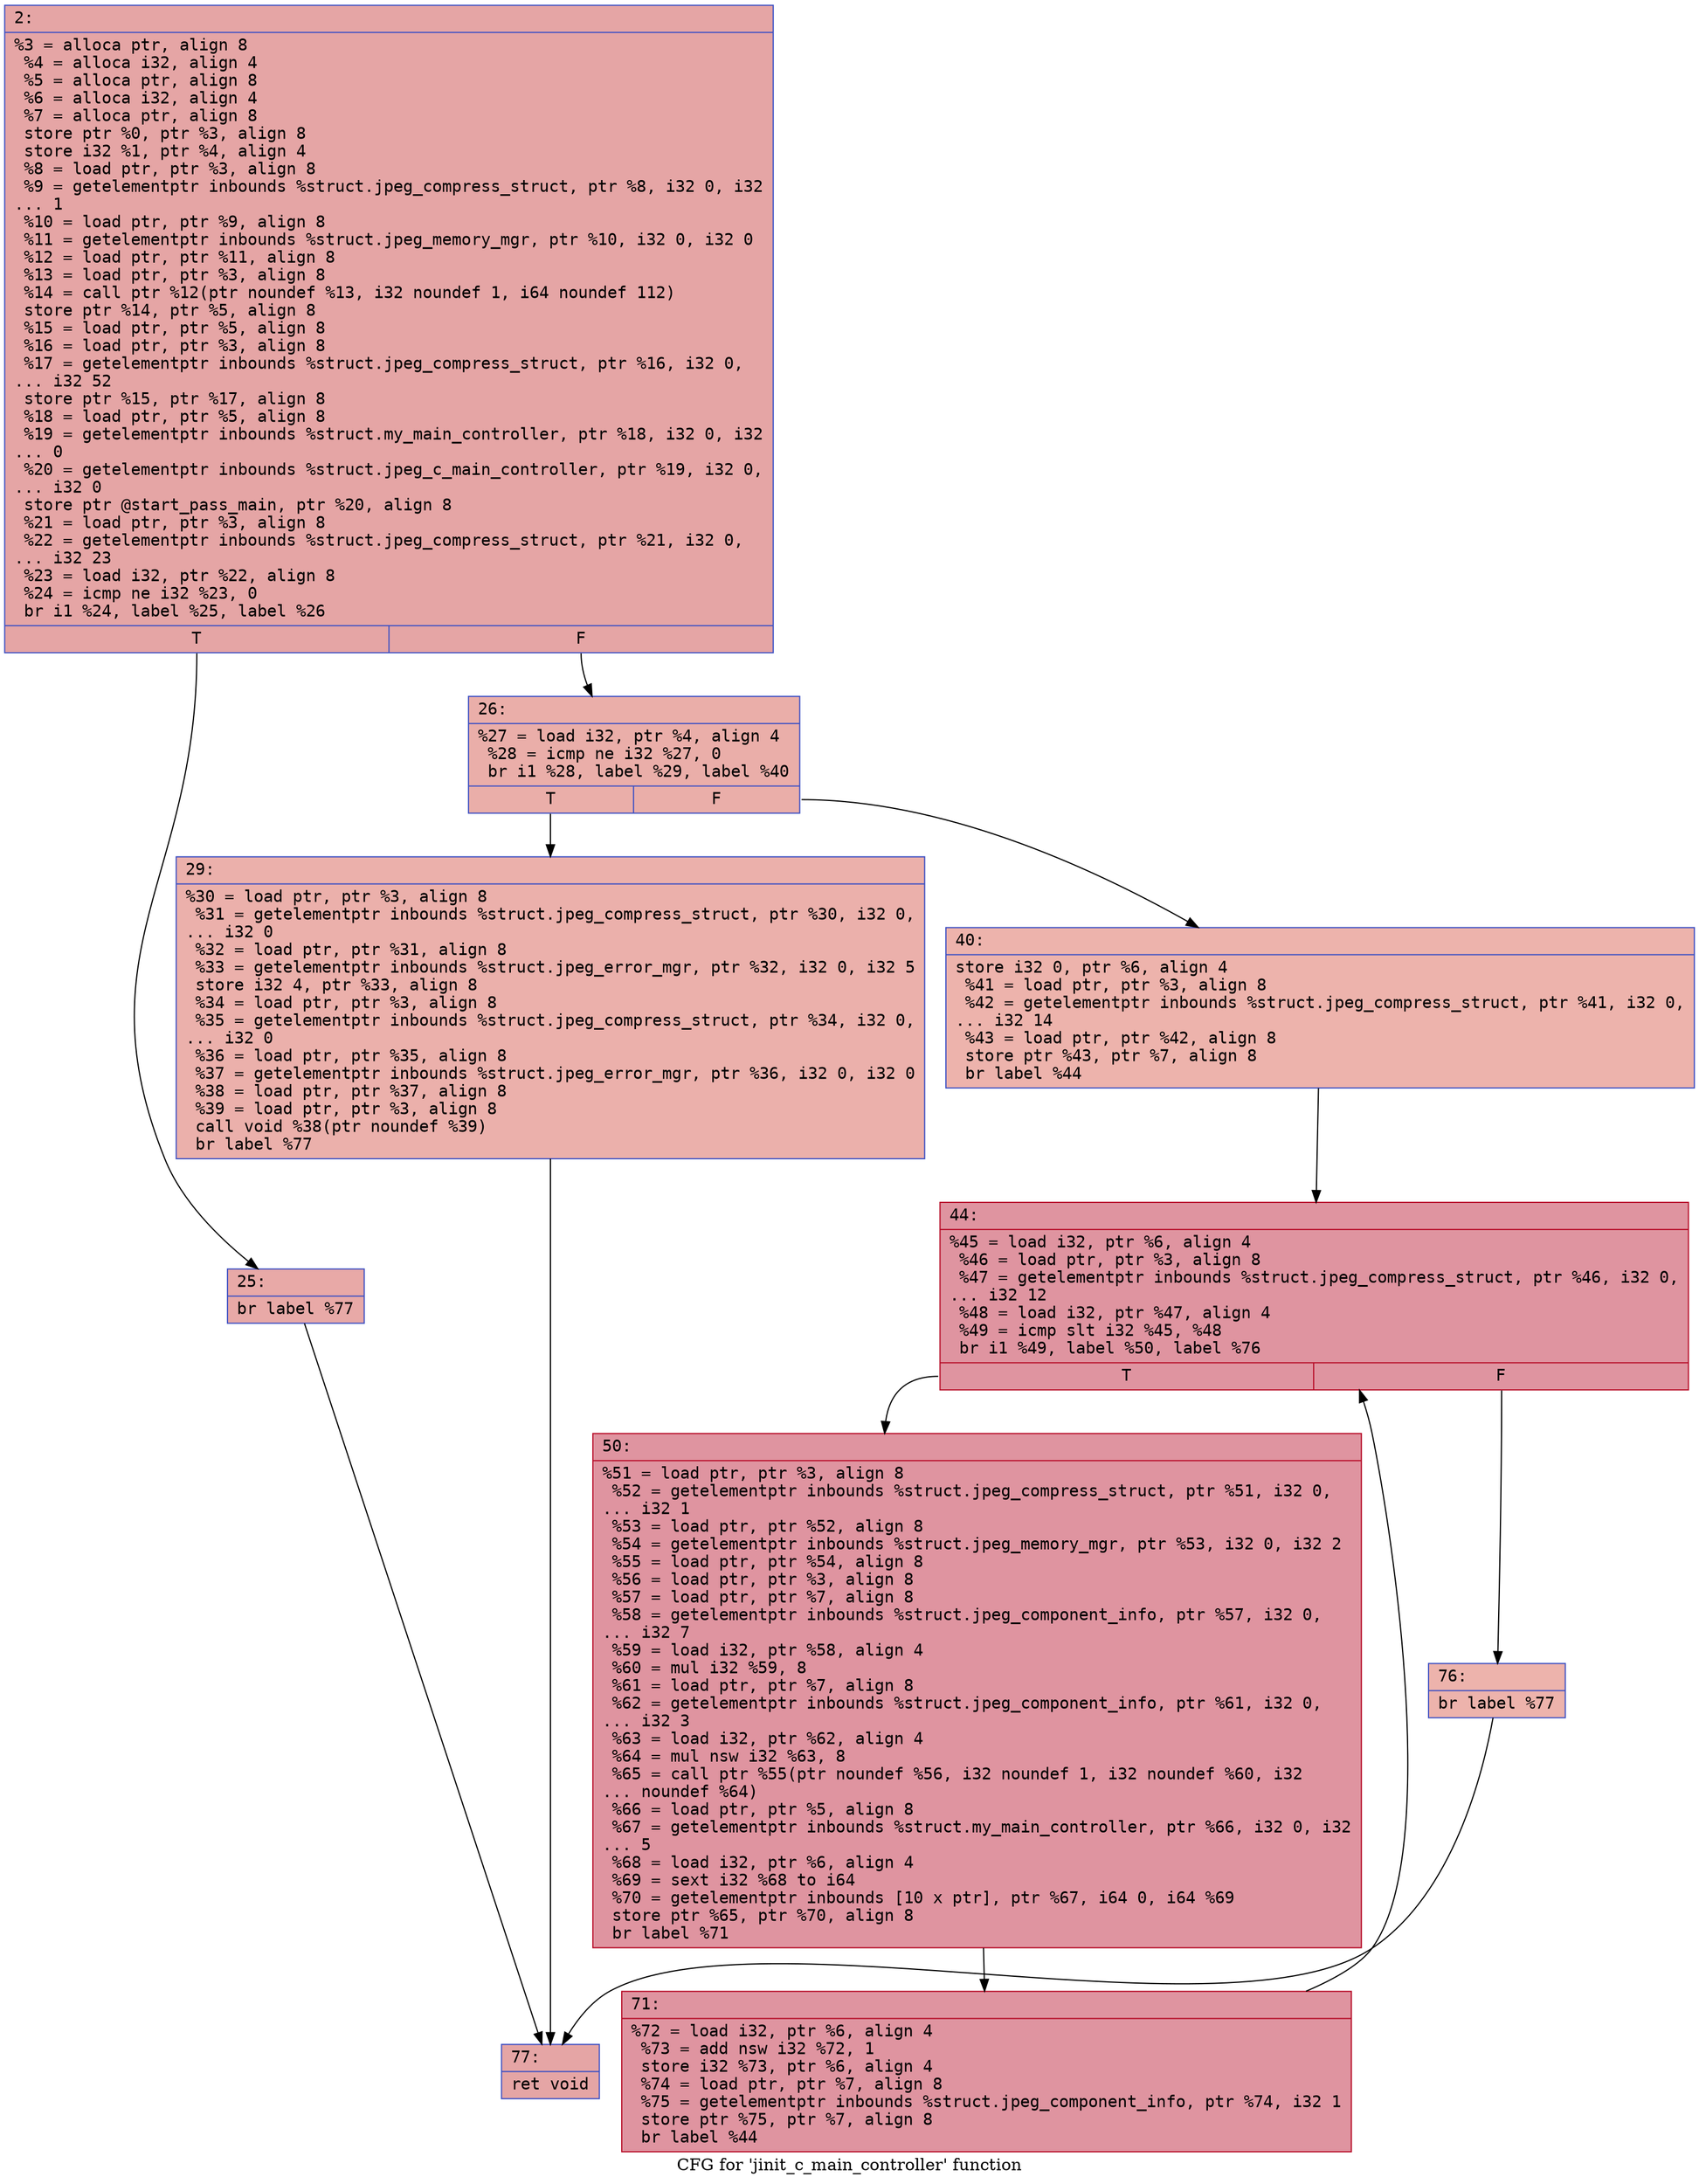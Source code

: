 digraph "CFG for 'jinit_c_main_controller' function" {
	label="CFG for 'jinit_c_main_controller' function";

	Node0x600000149f90 [shape=record,color="#3d50c3ff", style=filled, fillcolor="#c5333470" fontname="Courier",label="{2:\l|  %3 = alloca ptr, align 8\l  %4 = alloca i32, align 4\l  %5 = alloca ptr, align 8\l  %6 = alloca i32, align 4\l  %7 = alloca ptr, align 8\l  store ptr %0, ptr %3, align 8\l  store i32 %1, ptr %4, align 4\l  %8 = load ptr, ptr %3, align 8\l  %9 = getelementptr inbounds %struct.jpeg_compress_struct, ptr %8, i32 0, i32\l... 1\l  %10 = load ptr, ptr %9, align 8\l  %11 = getelementptr inbounds %struct.jpeg_memory_mgr, ptr %10, i32 0, i32 0\l  %12 = load ptr, ptr %11, align 8\l  %13 = load ptr, ptr %3, align 8\l  %14 = call ptr %12(ptr noundef %13, i32 noundef 1, i64 noundef 112)\l  store ptr %14, ptr %5, align 8\l  %15 = load ptr, ptr %5, align 8\l  %16 = load ptr, ptr %3, align 8\l  %17 = getelementptr inbounds %struct.jpeg_compress_struct, ptr %16, i32 0,\l... i32 52\l  store ptr %15, ptr %17, align 8\l  %18 = load ptr, ptr %5, align 8\l  %19 = getelementptr inbounds %struct.my_main_controller, ptr %18, i32 0, i32\l... 0\l  %20 = getelementptr inbounds %struct.jpeg_c_main_controller, ptr %19, i32 0,\l... i32 0\l  store ptr @start_pass_main, ptr %20, align 8\l  %21 = load ptr, ptr %3, align 8\l  %22 = getelementptr inbounds %struct.jpeg_compress_struct, ptr %21, i32 0,\l... i32 23\l  %23 = load i32, ptr %22, align 8\l  %24 = icmp ne i32 %23, 0\l  br i1 %24, label %25, label %26\l|{<s0>T|<s1>F}}"];
	Node0x600000149f90:s0 -> Node0x600000149fe0[tooltip="2 -> 25\nProbability 62.50%" ];
	Node0x600000149f90:s1 -> Node0x60000014a030[tooltip="2 -> 26\nProbability 37.50%" ];
	Node0x600000149fe0 [shape=record,color="#3d50c3ff", style=filled, fillcolor="#ca3b3770" fontname="Courier",label="{25:\l|  br label %77\l}"];
	Node0x600000149fe0 -> Node0x60000014a260[tooltip="25 -> 77\nProbability 100.00%" ];
	Node0x60000014a030 [shape=record,color="#3d50c3ff", style=filled, fillcolor="#d0473d70" fontname="Courier",label="{26:\l|  %27 = load i32, ptr %4, align 4\l  %28 = icmp ne i32 %27, 0\l  br i1 %28, label %29, label %40\l|{<s0>T|<s1>F}}"];
	Node0x60000014a030:s0 -> Node0x60000014a080[tooltip="26 -> 29\nProbability 62.50%" ];
	Node0x60000014a030:s1 -> Node0x60000014a0d0[tooltip="26 -> 40\nProbability 37.50%" ];
	Node0x60000014a080 [shape=record,color="#3d50c3ff", style=filled, fillcolor="#d24b4070" fontname="Courier",label="{29:\l|  %30 = load ptr, ptr %3, align 8\l  %31 = getelementptr inbounds %struct.jpeg_compress_struct, ptr %30, i32 0,\l... i32 0\l  %32 = load ptr, ptr %31, align 8\l  %33 = getelementptr inbounds %struct.jpeg_error_mgr, ptr %32, i32 0, i32 5\l  store i32 4, ptr %33, align 8\l  %34 = load ptr, ptr %3, align 8\l  %35 = getelementptr inbounds %struct.jpeg_compress_struct, ptr %34, i32 0,\l... i32 0\l  %36 = load ptr, ptr %35, align 8\l  %37 = getelementptr inbounds %struct.jpeg_error_mgr, ptr %36, i32 0, i32 0\l  %38 = load ptr, ptr %37, align 8\l  %39 = load ptr, ptr %3, align 8\l  call void %38(ptr noundef %39)\l  br label %77\l}"];
	Node0x60000014a080 -> Node0x60000014a260[tooltip="29 -> 77\nProbability 100.00%" ];
	Node0x60000014a0d0 [shape=record,color="#3d50c3ff", style=filled, fillcolor="#d6524470" fontname="Courier",label="{40:\l|  store i32 0, ptr %6, align 4\l  %41 = load ptr, ptr %3, align 8\l  %42 = getelementptr inbounds %struct.jpeg_compress_struct, ptr %41, i32 0,\l... i32 14\l  %43 = load ptr, ptr %42, align 8\l  store ptr %43, ptr %7, align 8\l  br label %44\l}"];
	Node0x60000014a0d0 -> Node0x60000014a120[tooltip="40 -> 44\nProbability 100.00%" ];
	Node0x60000014a120 [shape=record,color="#b70d28ff", style=filled, fillcolor="#b70d2870" fontname="Courier",label="{44:\l|  %45 = load i32, ptr %6, align 4\l  %46 = load ptr, ptr %3, align 8\l  %47 = getelementptr inbounds %struct.jpeg_compress_struct, ptr %46, i32 0,\l... i32 12\l  %48 = load i32, ptr %47, align 4\l  %49 = icmp slt i32 %45, %48\l  br i1 %49, label %50, label %76\l|{<s0>T|<s1>F}}"];
	Node0x60000014a120:s0 -> Node0x60000014a170[tooltip="44 -> 50\nProbability 96.88%" ];
	Node0x60000014a120:s1 -> Node0x60000014a210[tooltip="44 -> 76\nProbability 3.12%" ];
	Node0x60000014a170 [shape=record,color="#b70d28ff", style=filled, fillcolor="#b70d2870" fontname="Courier",label="{50:\l|  %51 = load ptr, ptr %3, align 8\l  %52 = getelementptr inbounds %struct.jpeg_compress_struct, ptr %51, i32 0,\l... i32 1\l  %53 = load ptr, ptr %52, align 8\l  %54 = getelementptr inbounds %struct.jpeg_memory_mgr, ptr %53, i32 0, i32 2\l  %55 = load ptr, ptr %54, align 8\l  %56 = load ptr, ptr %3, align 8\l  %57 = load ptr, ptr %7, align 8\l  %58 = getelementptr inbounds %struct.jpeg_component_info, ptr %57, i32 0,\l... i32 7\l  %59 = load i32, ptr %58, align 4\l  %60 = mul i32 %59, 8\l  %61 = load ptr, ptr %7, align 8\l  %62 = getelementptr inbounds %struct.jpeg_component_info, ptr %61, i32 0,\l... i32 3\l  %63 = load i32, ptr %62, align 4\l  %64 = mul nsw i32 %63, 8\l  %65 = call ptr %55(ptr noundef %56, i32 noundef 1, i32 noundef %60, i32\l... noundef %64)\l  %66 = load ptr, ptr %5, align 8\l  %67 = getelementptr inbounds %struct.my_main_controller, ptr %66, i32 0, i32\l... 5\l  %68 = load i32, ptr %6, align 4\l  %69 = sext i32 %68 to i64\l  %70 = getelementptr inbounds [10 x ptr], ptr %67, i64 0, i64 %69\l  store ptr %65, ptr %70, align 8\l  br label %71\l}"];
	Node0x60000014a170 -> Node0x60000014a1c0[tooltip="50 -> 71\nProbability 100.00%" ];
	Node0x60000014a1c0 [shape=record,color="#b70d28ff", style=filled, fillcolor="#b70d2870" fontname="Courier",label="{71:\l|  %72 = load i32, ptr %6, align 4\l  %73 = add nsw i32 %72, 1\l  store i32 %73, ptr %6, align 4\l  %74 = load ptr, ptr %7, align 8\l  %75 = getelementptr inbounds %struct.jpeg_component_info, ptr %74, i32 1\l  store ptr %75, ptr %7, align 8\l  br label %44\l}"];
	Node0x60000014a1c0 -> Node0x60000014a120[tooltip="71 -> 44\nProbability 100.00%" ];
	Node0x60000014a210 [shape=record,color="#3d50c3ff", style=filled, fillcolor="#d6524470" fontname="Courier",label="{76:\l|  br label %77\l}"];
	Node0x60000014a210 -> Node0x60000014a260[tooltip="76 -> 77\nProbability 100.00%" ];
	Node0x60000014a260 [shape=record,color="#3d50c3ff", style=filled, fillcolor="#c5333470" fontname="Courier",label="{77:\l|  ret void\l}"];
}
